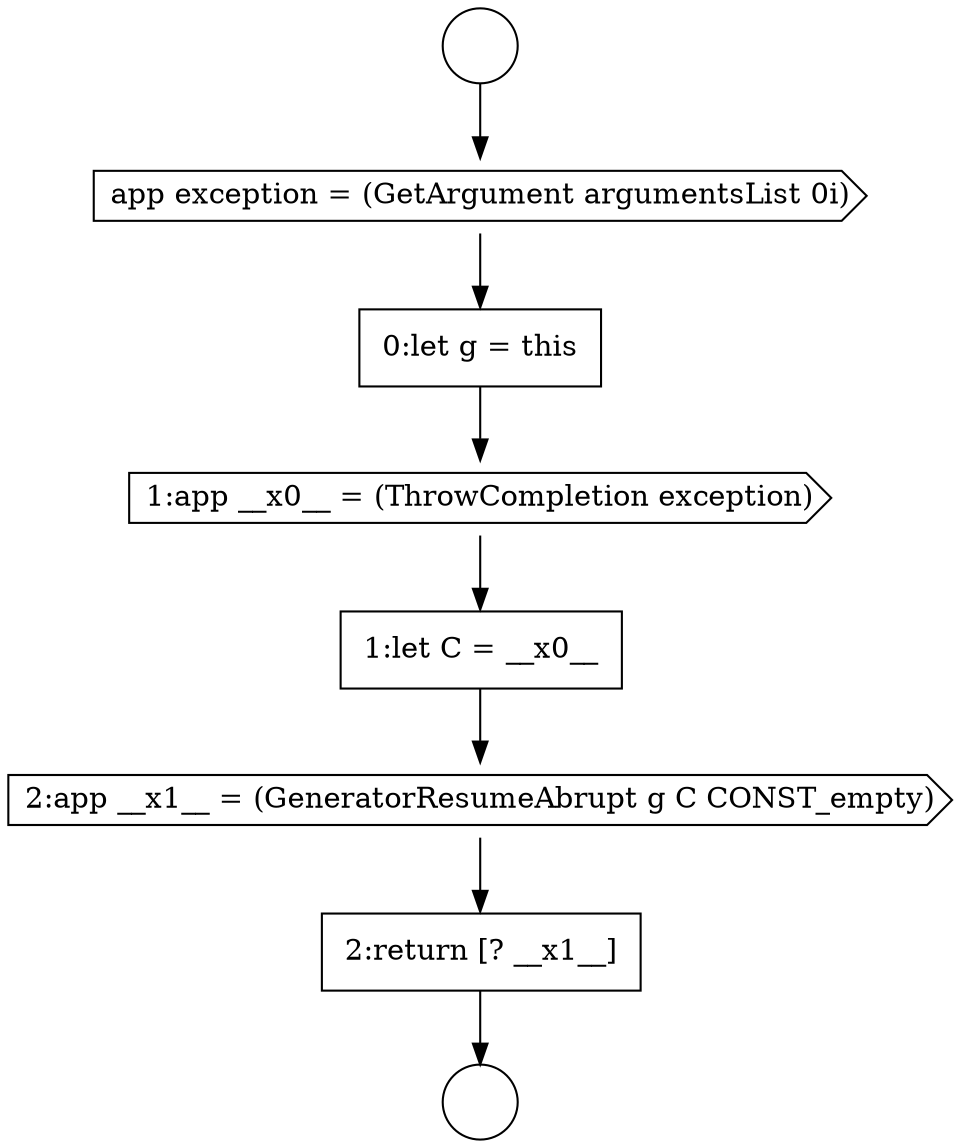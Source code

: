 digraph {
  node19177 [shape=none, margin=0, label=<<font color="black">
    <table border="0" cellborder="1" cellspacing="0" cellpadding="10">
      <tr><td align="left">0:let g = this</td></tr>
    </table>
  </font>> color="black" fillcolor="white" style=filled]
  node19181 [shape=none, margin=0, label=<<font color="black">
    <table border="0" cellborder="1" cellspacing="0" cellpadding="10">
      <tr><td align="left">2:return [? __x1__]</td></tr>
    </table>
  </font>> color="black" fillcolor="white" style=filled]
  node19178 [shape=cds, label=<<font color="black">1:app __x0__ = (ThrowCompletion exception)</font>> color="black" fillcolor="white" style=filled]
  node19176 [shape=cds, label=<<font color="black">app exception = (GetArgument argumentsList 0i)</font>> color="black" fillcolor="white" style=filled]
  node19179 [shape=none, margin=0, label=<<font color="black">
    <table border="0" cellborder="1" cellspacing="0" cellpadding="10">
      <tr><td align="left">1:let C = __x0__</td></tr>
    </table>
  </font>> color="black" fillcolor="white" style=filled]
  node19175 [shape=circle label=" " color="black" fillcolor="white" style=filled]
  node19174 [shape=circle label=" " color="black" fillcolor="white" style=filled]
  node19180 [shape=cds, label=<<font color="black">2:app __x1__ = (GeneratorResumeAbrupt g C CONST_empty)</font>> color="black" fillcolor="white" style=filled]
  node19176 -> node19177 [ color="black"]
  node19180 -> node19181 [ color="black"]
  node19178 -> node19179 [ color="black"]
  node19181 -> node19175 [ color="black"]
  node19174 -> node19176 [ color="black"]
  node19179 -> node19180 [ color="black"]
  node19177 -> node19178 [ color="black"]
}
